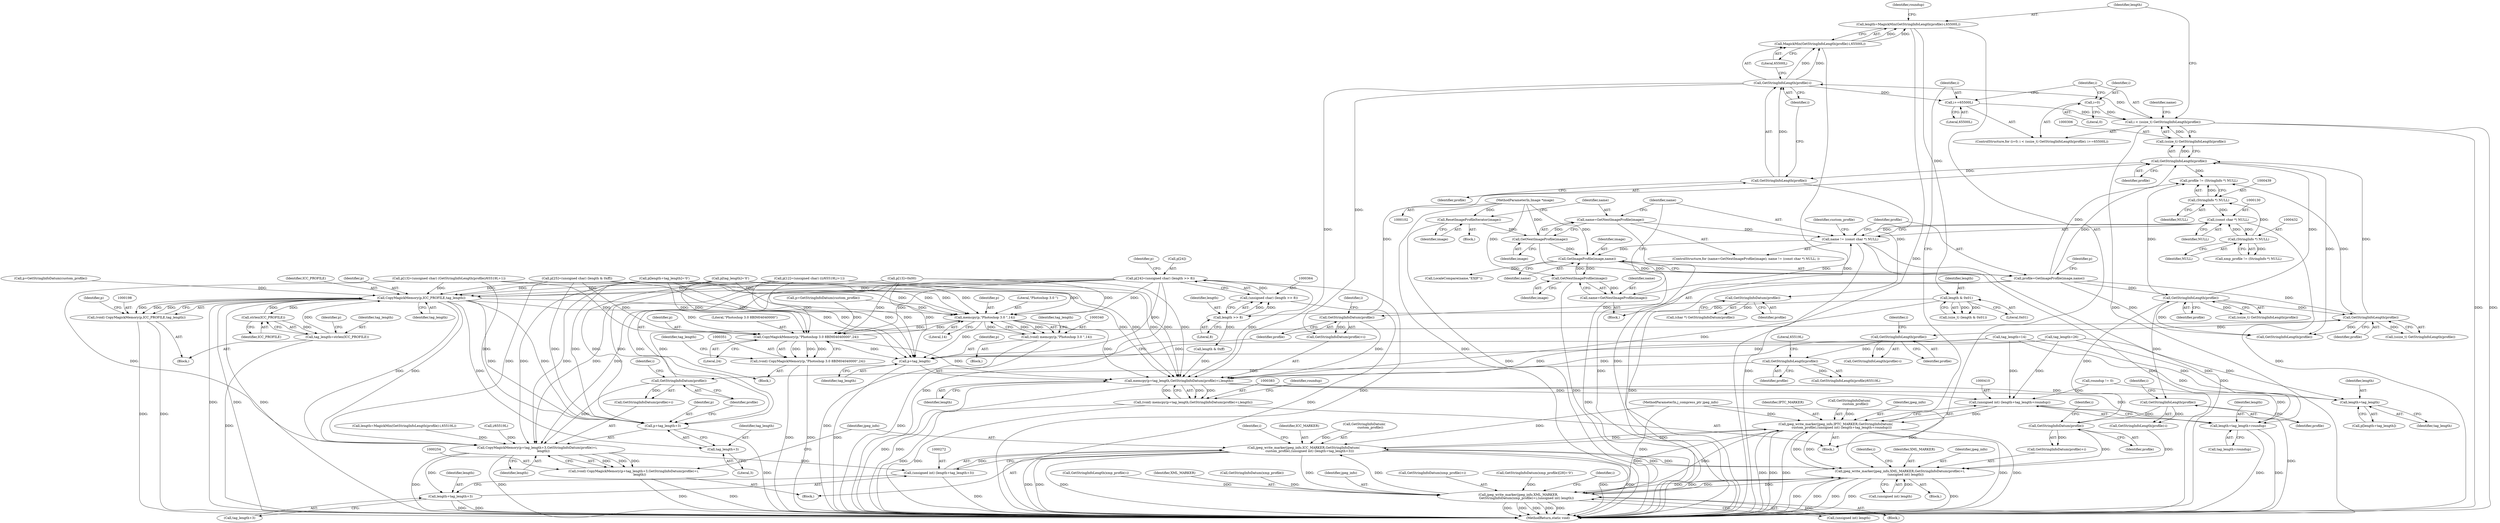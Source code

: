 digraph "1_ImageMagick_9e187b73a8a1290bb0e1a1c878f8be1917aa8742@array" {
"1000359" [label="(Call,p[24]=(unsigned char) (length >> 8))"];
"1000363" [label="(Call,(unsigned char) (length >> 8))"];
"1000365" [label="(Call,length >> 8)"];
"1000325" [label="(Call,length & 0x01)"];
"1000313" [label="(Call,length=MagickMin(GetStringInfoLength(profile)-i,65500L))"];
"1000315" [label="(Call,MagickMin(GetStringInfoLength(profile)-i,65500L))"];
"1000316" [label="(Call,GetStringInfoLength(profile)-i)"];
"1000317" [label="(Call,GetStringInfoLength(profile))"];
"1000307" [label="(Call,GetStringInfoLength(profile))"];
"1000216" [label="(Call,GetStringInfoLength(profile))"];
"1000157" [label="(Call,GetStringInfoLength(profile))"];
"1000175" [label="(Call,GetStringInfoDatum(profile))"];
"1000167" [label="(Call,GetStringInfoLength(profile))"];
"1000134" [label="(Call,profile=GetImageProfile(image,name))"];
"1000136" [label="(Call,GetImageProfile(image,name))"];
"1000125" [label="(Call,GetNextImageProfile(image))"];
"1000120" [label="(Call,ResetImageProfileIterator(image))"];
"1000104" [label="(MethodParameterIn,Image *image)"];
"1000499" [label="(Call,GetNextImageProfile(image))"];
"1000127" [label="(Call,name != (const char *) NULL)"];
"1000497" [label="(Call,name=GetNextImageProfile(image))"];
"1000123" [label="(Call,name=GetNextImageProfile(image))"];
"1000129" [label="(Call,(const char *) NULL)"];
"1000438" [label="(Call,(StringInfo *) NULL)"];
"1000431" [label="(Call,(StringInfo *) NULL)"];
"1000262" [label="(Call,GetStringInfoDatum(profile))"];
"1000249" [label="(Call,GetStringInfoLength(profile))"];
"1000226" [label="(Call,GetStringInfoLength(profile))"];
"1000389" [label="(Call,GetStringInfoDatum(profile))"];
"1000333" [label="(Call,GetStringInfoDatum(profile))"];
"1000303" [label="(Call,i < (ssize_t) GetStringInfoLength(profile))"];
"1000309" [label="(Call,i+=65500L)"];
"1000300" [label="(Call,i=0)"];
"1000305" [label="(Call,(ssize_t) GetStringInfoLength(profile))"];
"1000199" [label="(Call,CopyMagickMemory(p,ICC_PROFILE,tag_length))"];
"1000191" [label="(Call,strlen(ICC_PROFILE))"];
"1000189" [label="(Call,tag_length=strlen(ICC_PROFILE))"];
"1000197" [label="(Call,(void) CopyMagickMemory(p,ICC_PROFILE,tag_length))"];
"1000255" [label="(Call,CopyMagickMemory(p+tag_length+3,GetStringInfoDatum(profile)+i,\n            length))"];
"1000253" [label="(Call,(void) CopyMagickMemory(p+tag_length+3,GetStringInfoDatum(profile)+i,\n            length))"];
"1000271" [label="(Call,(unsigned int) (length+tag_length+3))"];
"1000266" [label="(Call,jpeg_write_marker(jpeg_info,ICC_MARKER,GetStringInfoDatum(\n            custom_profile),(unsigned int) (length+tag_length+3)))"];
"1000171" [label="(Call,jpeg_write_marker(jpeg_info,XML_MARKER,GetStringInfoDatum(profile)+i,\n           (unsigned int) length))"];
"1000404" [label="(Call,jpeg_write_marker(jpeg_info,IPTC_MARKER,GetStringInfoDatum(\n            custom_profile),(unsigned int) (length+tag_length+roundup)))"];
"1000472" [label="(Call,jpeg_write_marker(jpeg_info,XML_MARKER,\n                GetStringInfoDatum(xmp_profile)+i,(unsigned int) length))"];
"1000273" [label="(Call,length+tag_length+3)"];
"1000256" [label="(Call,p+tag_length+3)"];
"1000258" [label="(Call,tag_length+3)"];
"1000341" [label="(Call,memcpy(p,\"Photoshop 3.0 \",14))"];
"1000339" [label="(Call,(void) memcpy(p,\"Photoshop 3.0 \",14))"];
"1000352" [label="(Call,CopyMagickMemory(p,\"Photoshop 3.0 8BIM\04\04\0\0\0\0\",24))"];
"1000350" [label="(Call,(void) CopyMagickMemory(p,\"Photoshop 3.0 8BIM\04\04\0\0\0\0\",24))"];
"1000384" [label="(Call,memcpy(p+tag_length,GetStringInfoDatum(profile)+i,length))"];
"1000382" [label="(Call,(void) memcpy(p+tag_length,GetStringInfoDatum(profile)+i,length))"];
"1000400" [label="(Call,length+tag_length)"];
"1000409" [label="(Call,(unsigned int) (length+tag_length+roundup))"];
"1000411" [label="(Call,length+tag_length+roundup)"];
"1000385" [label="(Call,p+tag_length)"];
"1000177" [label="(Identifier,i)"];
"1000241" [label="(Call,p[13]=(unsigned char) (GetStringInfoLength(profile)/65519L+1))"];
"1000498" [label="(Identifier,name)"];
"1000269" [label="(Call,GetStringInfoDatum(\n            custom_profile))"];
"1000355" [label="(Literal,24)"];
"1000200" [label="(Identifier,p)"];
"1000222" [label="(Call,length=MagickMin(GetStringInfoLength(profile)-i,65519L))"];
"1000500" [label="(Identifier,image)"];
"1000314" [label="(Identifier,length)"];
"1000322" [label="(Identifier,roundup)"];
"1000256" [label="(Call,p+tag_length+3)"];
"1000266" [label="(Call,jpeg_write_marker(jpeg_info,ICC_MARKER,GetStringInfoDatum(\n            custom_profile),(unsigned int) (length+tag_length+3)))"];
"1000495" [label="(Call,GetStringInfoLength(profile))"];
"1000249" [label="(Call,GetStringInfoLength(profile))"];
"1000262" [label="(Call,GetStringInfoDatum(profile))"];
"1000225" [label="(Call,GetStringInfoLength(profile)-i)"];
"1000344" [label="(Literal,14)"];
"1000404" [label="(Call,jpeg_write_marker(jpeg_info,IPTC_MARKER,GetStringInfoDatum(\n            custom_profile),(unsigned int) (length+tag_length+roundup)))"];
"1000433" [label="(Identifier,NULL)"];
"1000331" [label="(Call,(char *) GetStringInfoDatum(profile))"];
"1000171" [label="(Call,jpeg_write_marker(jpeg_info,XML_MARKER,GetStringInfoDatum(profile)+i,\n           (unsigned int) length))"];
"1000499" [label="(Call,GetNextImageProfile(image))"];
"1000463" [label="(Block,)"];
"1000178" [label="(Call,(unsigned int) length)"];
"1000413" [label="(Call,tag_length+roundup)"];
"1000199" [label="(Call,CopyMagickMemory(p,ICC_PROFILE,tag_length))"];
"1000137" [label="(Identifier,image)"];
"1000129" [label="(Call,(const char *) NULL)"];
"1000123" [label="(Call,name=GetNextImageProfile(image))"];
"1000370" [label="(Identifier,p)"];
"1000305" [label="(Call,(ssize_t) GetStringInfoLength(profile))"];
"1000157" [label="(Call,GetStringInfoLength(profile))"];
"1000134" [label="(Call,profile=GetImageProfile(image,name))"];
"1000228" [label="(Identifier,i)"];
"1000472" [label="(Call,jpeg_write_marker(jpeg_info,XML_MARKER,\n                GetStringInfoDatum(xmp_profile)+i,(unsigned int) length))"];
"1000132" [label="(Block,)"];
"1000309" [label="(Call,i+=65500L)"];
"1000259" [label="(Identifier,tag_length)"];
"1000127" [label="(Call,name != (const char *) NULL)"];
"1000317" [label="(Call,GetStringInfoLength(profile))"];
"1000356" [label="(Call,tag_length=26)"];
"1000333" [label="(Call,GetStringInfoDatum(profile))"];
"1000120" [label="(Call,ResetImageProfileIterator(image))"];
"1000124" [label="(Identifier,name)"];
"1000319" [label="(Identifier,i)"];
"1000257" [label="(Identifier,p)"];
"1000271" [label="(Call,(unsigned int) (length+tag_length+3))"];
"1000316" [label="(Call,GetStringInfoLength(profile)-i)"];
"1000311" [label="(Literal,65500L)"];
"1000343" [label="(Literal,\"Photoshop 3.0 \")"];
"1000377" [label="(Call,p[13]=0x00)"];
"1000219" [label="(Identifier,i)"];
"1000275" [label="(Call,tag_length+3)"];
"1000394" [label="(Call,roundup != 0)"];
"1000176" [label="(Identifier,profile)"];
"1000323" [label="(Call,(size_t) (length & 0x01))"];
"1000230" [label="(Call,p[12]=(unsigned char) ((i/65519L)+1))"];
"1000505" [label="(MethodReturn,static void)"];
"1000310" [label="(Identifier,i)"];
"1000227" [label="(Identifier,profile)"];
"1000474" [label="(Identifier,XML_MARKER)"];
"1000125" [label="(Call,GetNextImageProfile(image))"];
"1000303" [label="(Call,i < (ssize_t) GetStringInfoLength(profile))"];
"1000173" [label="(Identifier,XML_MARKER)"];
"1000325" [label="(Call,length & 0x01)"];
"1000128" [label="(Identifier,name)"];
"1000398" [label="(Call,p[length+tag_length])"];
"1000205" [label="(Identifier,p)"];
"1000407" [label="(Call,GetStringInfoDatum(\n            custom_profile))"];
"1000419" [label="(Identifier,name)"];
"1000313" [label="(Call,length=MagickMin(GetStringInfoLength(profile)-i,65500L))"];
"1000479" [label="(Call,(unsigned int) length)"];
"1000203" [label="(Call,p[tag_length]='\0')"];
"1000352" [label="(Call,CopyMagickMemory(p,\"Photoshop 3.0 8BIM\04\04\0\0\0\0\",24))"];
"1000226" [label="(Call,GetStringInfoLength(profile))"];
"1000131" [label="(Identifier,NULL)"];
"1000476" [label="(Call,GetStringInfoDatum(xmp_profile))"];
"1000429" [label="(Call,xmp_profile != (StringInfo *) NULL)"];
"1000264" [label="(Identifier,i)"];
"1000190" [label="(Identifier,tag_length)"];
"1000440" [label="(Identifier,NULL)"];
"1000334" [label="(Identifier,profile)"];
"1000261" [label="(Call,GetStringInfoDatum(profile)+i)"];
"1000138" [label="(Identifier,name)"];
"1000406" [label="(Identifier,IPTC_MARKER)"];
"1000473" [label="(Identifier,jpeg_info)"];
"1000162" [label="(Block,)"];
"1000304" [label="(Identifier,i)"];
"1000202" [label="(Identifier,tag_length)"];
"1000302" [label="(Literal,0)"];
"1000438" [label="(Call,(StringInfo *) NULL)"];
"1000308" [label="(Identifier,profile)"];
"1000216" [label="(Call,GetStringInfoLength(profile))"];
"1000475" [label="(Call,GetStringInfoDatum(xmp_profile)+i)"];
"1000367" [label="(Literal,8)"];
"1000175" [label="(Call,GetStringInfoDatum(profile))"];
"1000250" [label="(Identifier,profile)"];
"1000172" [label="(Identifier,jpeg_info)"];
"1000268" [label="(Identifier,ICC_MARKER)"];
"1000191" [label="(Call,strlen(ICC_PROFILE))"];
"1000389" [label="(Call,GetStringInfoDatum(profile))"];
"1000140" [label="(Identifier,p)"];
"1000301" [label="(Identifier,i)"];
"1000260" [label="(Literal,3)"];
"1000397" [label="(Call,p[length+tag_length]='\0')"];
"1000273" [label="(Call,length+tag_length+3)"];
"1000392" [label="(Identifier,length)"];
"1000345" [label="(Call,tag_length=14)"];
"1000122" [label="(ControlStructure,for (name=GetNextImageProfile(image); name != (const char *) NULL; ))"];
"1000139" [label="(Call,p=GetStringInfoDatum(custom_profile))"];
"1000395" [label="(Identifier,roundup)"];
"1000174" [label="(Call,GetStringInfoDatum(profile)+i)"];
"1000251" [label="(Literal,65519L)"];
"1000307" [label="(Call,GetStringInfoLength(profile))"];
"1000318" [label="(Identifier,profile)"];
"1000126" [label="(Identifier,image)"];
"1000192" [label="(Identifier,ICC_PROFILE)"];
"1000363" [label="(Call,(unsigned char) (length >> 8))"];
"1000444" [label="(Call,GetStringInfoDatum(xmp_profile)[28]='\0')"];
"1000385" [label="(Call,p+tag_length)"];
"1000158" [label="(Identifier,profile)"];
"1000103" [label="(MethodParameterIn,j_compress_ptr jpeg_info)"];
"1000315" [label="(Call,MagickMin(GetStringInfoLength(profile)-i,65500L))"];
"1000193" [label="(Call,p=GetStringInfoDatum(custom_profile))"];
"1000400" [label="(Call,length+tag_length)"];
"1000366" [label="(Identifier,length)"];
"1000411" [label="(Call,length+tag_length+roundup)"];
"1000326" [label="(Identifier,length)"];
"1000267" [label="(Identifier,jpeg_info)"];
"1000368" [label="(Call,p[25]=(unsigned char) (length & 0xff))"];
"1000339" [label="(Call,(void) memcpy(p,\"Photoshop 3.0 \",14))"];
"1000391" [label="(Identifier,i)"];
"1000167" [label="(Call,GetStringInfoLength(profile))"];
"1000121" [label="(Identifier,image)"];
"1000217" [label="(Identifier,profile)"];
"1000412" [label="(Identifier,length)"];
"1000360" [label="(Call,p[24])"];
"1000265" [label="(Identifier,length)"];
"1000155" [label="(Call,(ssize_t) GetStringInfoLength(profile))"];
"1000341" [label="(Call,memcpy(p,\"Photoshop 3.0 \",14))"];
"1000384" [label="(Call,memcpy(p+tag_length,GetStringInfoDatum(profile)+i,length))"];
"1000431" [label="(Call,(StringInfo *) NULL)"];
"1000497" [label="(Call,name=GetNextImageProfile(image))"];
"1000135" [label="(Identifier,profile)"];
"1000201" [label="(Identifier,ICC_PROFILE)"];
"1000350" [label="(Call,(void) CopyMagickMemory(p,\"Photoshop 3.0 8BIM\04\04\0\0\0\0\",24))"];
"1000382" [label="(Call,(void) memcpy(p+tag_length,GetStringInfoDatum(profile)+i,length))"];
"1000189" [label="(Call,tag_length=strlen(ICC_PROFILE))"];
"1000168" [label="(Identifier,profile)"];
"1000390" [label="(Identifier,profile)"];
"1000258" [label="(Call,tag_length+3)"];
"1000349" [label="(Block,)"];
"1000300" [label="(Call,i=0)"];
"1000346" [label="(Identifier,tag_length)"];
"1000197" [label="(Call,(void) CopyMagickMemory(p,ICC_PROFILE,tag_length))"];
"1000401" [label="(Identifier,length)"];
"1000357" [label="(Identifier,tag_length)"];
"1000299" [label="(ControlStructure,for (i=0; i < (ssize_t) GetStringInfoLength(profile); i+=65500L))"];
"1000237" [label="(Call,i/65519L)"];
"1000436" [label="(Call,profile != (StringInfo *) NULL)"];
"1000169" [label="(Identifier,i)"];
"1000263" [label="(Identifier,profile)"];
"1000388" [label="(Call,GetStringInfoDatum(profile)+i)"];
"1000194" [label="(Identifier,p)"];
"1000274" [label="(Identifier,length)"];
"1000214" [label="(Call,(ssize_t) GetStringInfoLength(profile))"];
"1000166" [label="(Call,GetStringInfoLength(profile)-i)"];
"1000327" [label="(Literal,0x01)"];
"1000160" [label="(Identifier,i)"];
"1000187" [label="(Block,)"];
"1000387" [label="(Identifier,tag_length)"];
"1000248" [label="(Call,GetStringInfoLength(profile)/65519L)"];
"1000365" [label="(Call,length >> 8)"];
"1000386" [label="(Identifier,p)"];
"1000502" [label="(Identifier,custom_profile)"];
"1000461" [label="(Identifier,i)"];
"1000221" [label="(Block,)"];
"1000354" [label="(Literal,\"Photoshop 3.0 8BIM\04\04\0\0\0\0\")"];
"1000338" [label="(Block,)"];
"1000342" [label="(Identifier,p)"];
"1000136" [label="(Call,GetImageProfile(image,name))"];
"1000253" [label="(Call,(void) CopyMagickMemory(p+tag_length+3,GetStringInfoDatum(profile)+i,\n            length))"];
"1000374" [label="(Call,length & 0xff)"];
"1000312" [label="(Block,)"];
"1000467" [label="(Call,GetStringInfoLength(xmp_profile)-i)"];
"1000402" [label="(Identifier,tag_length)"];
"1000105" [label="(Block,)"];
"1000359" [label="(Call,p[24]=(unsigned char) (length >> 8))"];
"1000104" [label="(MethodParameterIn,Image *image)"];
"1000353" [label="(Identifier,p)"];
"1000409" [label="(Call,(unsigned int) (length+tag_length+roundup))"];
"1000405" [label="(Identifier,jpeg_info)"];
"1000320" [label="(Literal,65500L)"];
"1000255" [label="(Call,CopyMagickMemory(p+tag_length+3,GetStringInfoDatum(profile)+i,\n            length))"];
"1000145" [label="(Call,LocaleCompare(name,\"EXIF\"))"];
"1000359" -> "1000349"  [label="AST: "];
"1000359" -> "1000363"  [label="CFG: "];
"1000360" -> "1000359"  [label="AST: "];
"1000363" -> "1000359"  [label="AST: "];
"1000370" -> "1000359"  [label="CFG: "];
"1000359" -> "1000505"  [label="DDG: "];
"1000359" -> "1000505"  [label="DDG: "];
"1000359" -> "1000199"  [label="DDG: "];
"1000359" -> "1000255"  [label="DDG: "];
"1000359" -> "1000256"  [label="DDG: "];
"1000359" -> "1000341"  [label="DDG: "];
"1000359" -> "1000352"  [label="DDG: "];
"1000363" -> "1000359"  [label="DDG: "];
"1000359" -> "1000384"  [label="DDG: "];
"1000359" -> "1000385"  [label="DDG: "];
"1000363" -> "1000365"  [label="CFG: "];
"1000364" -> "1000363"  [label="AST: "];
"1000365" -> "1000363"  [label="AST: "];
"1000363" -> "1000505"  [label="DDG: "];
"1000365" -> "1000363"  [label="DDG: "];
"1000365" -> "1000363"  [label="DDG: "];
"1000365" -> "1000367"  [label="CFG: "];
"1000366" -> "1000365"  [label="AST: "];
"1000367" -> "1000365"  [label="AST: "];
"1000325" -> "1000365"  [label="DDG: "];
"1000365" -> "1000374"  [label="DDG: "];
"1000325" -> "1000323"  [label="AST: "];
"1000325" -> "1000327"  [label="CFG: "];
"1000326" -> "1000325"  [label="AST: "];
"1000327" -> "1000325"  [label="AST: "];
"1000323" -> "1000325"  [label="CFG: "];
"1000325" -> "1000323"  [label="DDG: "];
"1000325" -> "1000323"  [label="DDG: "];
"1000313" -> "1000325"  [label="DDG: "];
"1000325" -> "1000384"  [label="DDG: "];
"1000313" -> "1000312"  [label="AST: "];
"1000313" -> "1000315"  [label="CFG: "];
"1000314" -> "1000313"  [label="AST: "];
"1000315" -> "1000313"  [label="AST: "];
"1000322" -> "1000313"  [label="CFG: "];
"1000313" -> "1000505"  [label="DDG: "];
"1000315" -> "1000313"  [label="DDG: "];
"1000315" -> "1000313"  [label="DDG: "];
"1000315" -> "1000320"  [label="CFG: "];
"1000316" -> "1000315"  [label="AST: "];
"1000320" -> "1000315"  [label="AST: "];
"1000315" -> "1000505"  [label="DDG: "];
"1000316" -> "1000315"  [label="DDG: "];
"1000316" -> "1000315"  [label="DDG: "];
"1000316" -> "1000319"  [label="CFG: "];
"1000317" -> "1000316"  [label="AST: "];
"1000319" -> "1000316"  [label="AST: "];
"1000320" -> "1000316"  [label="CFG: "];
"1000316" -> "1000309"  [label="DDG: "];
"1000317" -> "1000316"  [label="DDG: "];
"1000303" -> "1000316"  [label="DDG: "];
"1000316" -> "1000384"  [label="DDG: "];
"1000316" -> "1000388"  [label="DDG: "];
"1000317" -> "1000318"  [label="CFG: "];
"1000318" -> "1000317"  [label="AST: "];
"1000319" -> "1000317"  [label="CFG: "];
"1000307" -> "1000317"  [label="DDG: "];
"1000317" -> "1000333"  [label="DDG: "];
"1000307" -> "1000305"  [label="AST: "];
"1000307" -> "1000308"  [label="CFG: "];
"1000308" -> "1000307"  [label="AST: "];
"1000305" -> "1000307"  [label="CFG: "];
"1000307" -> "1000305"  [label="DDG: "];
"1000216" -> "1000307"  [label="DDG: "];
"1000157" -> "1000307"  [label="DDG: "];
"1000389" -> "1000307"  [label="DDG: "];
"1000134" -> "1000307"  [label="DDG: "];
"1000307" -> "1000436"  [label="DDG: "];
"1000307" -> "1000495"  [label="DDG: "];
"1000216" -> "1000214"  [label="AST: "];
"1000216" -> "1000217"  [label="CFG: "];
"1000217" -> "1000216"  [label="AST: "];
"1000214" -> "1000216"  [label="CFG: "];
"1000216" -> "1000214"  [label="DDG: "];
"1000157" -> "1000216"  [label="DDG: "];
"1000262" -> "1000216"  [label="DDG: "];
"1000134" -> "1000216"  [label="DDG: "];
"1000216" -> "1000226"  [label="DDG: "];
"1000216" -> "1000436"  [label="DDG: "];
"1000216" -> "1000495"  [label="DDG: "];
"1000157" -> "1000155"  [label="AST: "];
"1000157" -> "1000158"  [label="CFG: "];
"1000158" -> "1000157"  [label="AST: "];
"1000155" -> "1000157"  [label="CFG: "];
"1000157" -> "1000155"  [label="DDG: "];
"1000175" -> "1000157"  [label="DDG: "];
"1000134" -> "1000157"  [label="DDG: "];
"1000157" -> "1000167"  [label="DDG: "];
"1000157" -> "1000436"  [label="DDG: "];
"1000157" -> "1000495"  [label="DDG: "];
"1000175" -> "1000174"  [label="AST: "];
"1000175" -> "1000176"  [label="CFG: "];
"1000176" -> "1000175"  [label="AST: "];
"1000177" -> "1000175"  [label="CFG: "];
"1000175" -> "1000171"  [label="DDG: "];
"1000175" -> "1000174"  [label="DDG: "];
"1000167" -> "1000175"  [label="DDG: "];
"1000167" -> "1000166"  [label="AST: "];
"1000167" -> "1000168"  [label="CFG: "];
"1000168" -> "1000167"  [label="AST: "];
"1000169" -> "1000167"  [label="CFG: "];
"1000167" -> "1000166"  [label="DDG: "];
"1000134" -> "1000132"  [label="AST: "];
"1000134" -> "1000136"  [label="CFG: "];
"1000135" -> "1000134"  [label="AST: "];
"1000136" -> "1000134"  [label="AST: "];
"1000140" -> "1000134"  [label="CFG: "];
"1000134" -> "1000505"  [label="DDG: "];
"1000136" -> "1000134"  [label="DDG: "];
"1000136" -> "1000134"  [label="DDG: "];
"1000134" -> "1000436"  [label="DDG: "];
"1000134" -> "1000495"  [label="DDG: "];
"1000136" -> "1000138"  [label="CFG: "];
"1000137" -> "1000136"  [label="AST: "];
"1000138" -> "1000136"  [label="AST: "];
"1000125" -> "1000136"  [label="DDG: "];
"1000499" -> "1000136"  [label="DDG: "];
"1000104" -> "1000136"  [label="DDG: "];
"1000127" -> "1000136"  [label="DDG: "];
"1000136" -> "1000145"  [label="DDG: "];
"1000136" -> "1000499"  [label="DDG: "];
"1000125" -> "1000123"  [label="AST: "];
"1000125" -> "1000126"  [label="CFG: "];
"1000126" -> "1000125"  [label="AST: "];
"1000123" -> "1000125"  [label="CFG: "];
"1000125" -> "1000505"  [label="DDG: "];
"1000125" -> "1000123"  [label="DDG: "];
"1000120" -> "1000125"  [label="DDG: "];
"1000104" -> "1000125"  [label="DDG: "];
"1000120" -> "1000105"  [label="AST: "];
"1000120" -> "1000121"  [label="CFG: "];
"1000121" -> "1000120"  [label="AST: "];
"1000124" -> "1000120"  [label="CFG: "];
"1000120" -> "1000505"  [label="DDG: "];
"1000104" -> "1000120"  [label="DDG: "];
"1000104" -> "1000102"  [label="AST: "];
"1000104" -> "1000505"  [label="DDG: "];
"1000104" -> "1000499"  [label="DDG: "];
"1000499" -> "1000497"  [label="AST: "];
"1000499" -> "1000500"  [label="CFG: "];
"1000500" -> "1000499"  [label="AST: "];
"1000497" -> "1000499"  [label="CFG: "];
"1000499" -> "1000505"  [label="DDG: "];
"1000499" -> "1000497"  [label="DDG: "];
"1000127" -> "1000122"  [label="AST: "];
"1000127" -> "1000129"  [label="CFG: "];
"1000128" -> "1000127"  [label="AST: "];
"1000129" -> "1000127"  [label="AST: "];
"1000135" -> "1000127"  [label="CFG: "];
"1000502" -> "1000127"  [label="CFG: "];
"1000127" -> "1000505"  [label="DDG: "];
"1000127" -> "1000505"  [label="DDG: "];
"1000127" -> "1000505"  [label="DDG: "];
"1000497" -> "1000127"  [label="DDG: "];
"1000123" -> "1000127"  [label="DDG: "];
"1000129" -> "1000127"  [label="DDG: "];
"1000497" -> "1000132"  [label="AST: "];
"1000498" -> "1000497"  [label="AST: "];
"1000128" -> "1000497"  [label="CFG: "];
"1000497" -> "1000505"  [label="DDG: "];
"1000123" -> "1000122"  [label="AST: "];
"1000124" -> "1000123"  [label="AST: "];
"1000128" -> "1000123"  [label="CFG: "];
"1000123" -> "1000505"  [label="DDG: "];
"1000129" -> "1000131"  [label="CFG: "];
"1000130" -> "1000129"  [label="AST: "];
"1000131" -> "1000129"  [label="AST: "];
"1000129" -> "1000505"  [label="DDG: "];
"1000438" -> "1000129"  [label="DDG: "];
"1000431" -> "1000129"  [label="DDG: "];
"1000129" -> "1000431"  [label="DDG: "];
"1000438" -> "1000436"  [label="AST: "];
"1000438" -> "1000440"  [label="CFG: "];
"1000439" -> "1000438"  [label="AST: "];
"1000440" -> "1000438"  [label="AST: "];
"1000436" -> "1000438"  [label="CFG: "];
"1000438" -> "1000436"  [label="DDG: "];
"1000431" -> "1000438"  [label="DDG: "];
"1000431" -> "1000429"  [label="AST: "];
"1000431" -> "1000433"  [label="CFG: "];
"1000432" -> "1000431"  [label="AST: "];
"1000433" -> "1000431"  [label="AST: "];
"1000429" -> "1000431"  [label="CFG: "];
"1000431" -> "1000429"  [label="DDG: "];
"1000262" -> "1000261"  [label="AST: "];
"1000262" -> "1000263"  [label="CFG: "];
"1000263" -> "1000262"  [label="AST: "];
"1000264" -> "1000262"  [label="CFG: "];
"1000262" -> "1000255"  [label="DDG: "];
"1000262" -> "1000261"  [label="DDG: "];
"1000249" -> "1000262"  [label="DDG: "];
"1000249" -> "1000248"  [label="AST: "];
"1000249" -> "1000250"  [label="CFG: "];
"1000250" -> "1000249"  [label="AST: "];
"1000251" -> "1000249"  [label="CFG: "];
"1000249" -> "1000248"  [label="DDG: "];
"1000226" -> "1000249"  [label="DDG: "];
"1000226" -> "1000225"  [label="AST: "];
"1000226" -> "1000227"  [label="CFG: "];
"1000227" -> "1000226"  [label="AST: "];
"1000228" -> "1000226"  [label="CFG: "];
"1000226" -> "1000225"  [label="DDG: "];
"1000389" -> "1000388"  [label="AST: "];
"1000389" -> "1000390"  [label="CFG: "];
"1000390" -> "1000389"  [label="AST: "];
"1000391" -> "1000389"  [label="CFG: "];
"1000389" -> "1000384"  [label="DDG: "];
"1000389" -> "1000388"  [label="DDG: "];
"1000333" -> "1000389"  [label="DDG: "];
"1000333" -> "1000331"  [label="AST: "];
"1000333" -> "1000334"  [label="CFG: "];
"1000334" -> "1000333"  [label="AST: "];
"1000331" -> "1000333"  [label="CFG: "];
"1000333" -> "1000331"  [label="DDG: "];
"1000303" -> "1000299"  [label="AST: "];
"1000303" -> "1000305"  [label="CFG: "];
"1000304" -> "1000303"  [label="AST: "];
"1000305" -> "1000303"  [label="AST: "];
"1000314" -> "1000303"  [label="CFG: "];
"1000419" -> "1000303"  [label="CFG: "];
"1000303" -> "1000505"  [label="DDG: "];
"1000303" -> "1000505"  [label="DDG: "];
"1000303" -> "1000505"  [label="DDG: "];
"1000309" -> "1000303"  [label="DDG: "];
"1000300" -> "1000303"  [label="DDG: "];
"1000305" -> "1000303"  [label="DDG: "];
"1000309" -> "1000299"  [label="AST: "];
"1000309" -> "1000311"  [label="CFG: "];
"1000310" -> "1000309"  [label="AST: "];
"1000311" -> "1000309"  [label="AST: "];
"1000304" -> "1000309"  [label="CFG: "];
"1000300" -> "1000299"  [label="AST: "];
"1000300" -> "1000302"  [label="CFG: "];
"1000301" -> "1000300"  [label="AST: "];
"1000302" -> "1000300"  [label="AST: "];
"1000304" -> "1000300"  [label="CFG: "];
"1000306" -> "1000305"  [label="AST: "];
"1000199" -> "1000197"  [label="AST: "];
"1000199" -> "1000202"  [label="CFG: "];
"1000200" -> "1000199"  [label="AST: "];
"1000201" -> "1000199"  [label="AST: "];
"1000202" -> "1000199"  [label="AST: "];
"1000197" -> "1000199"  [label="CFG: "];
"1000199" -> "1000505"  [label="DDG: "];
"1000199" -> "1000505"  [label="DDG: "];
"1000199" -> "1000505"  [label="DDG: "];
"1000199" -> "1000191"  [label="DDG: "];
"1000199" -> "1000197"  [label="DDG: "];
"1000199" -> "1000197"  [label="DDG: "];
"1000199" -> "1000197"  [label="DDG: "];
"1000368" -> "1000199"  [label="DDG: "];
"1000193" -> "1000199"  [label="DDG: "];
"1000397" -> "1000199"  [label="DDG: "];
"1000230" -> "1000199"  [label="DDG: "];
"1000241" -> "1000199"  [label="DDG: "];
"1000203" -> "1000199"  [label="DDG: "];
"1000377" -> "1000199"  [label="DDG: "];
"1000191" -> "1000199"  [label="DDG: "];
"1000189" -> "1000199"  [label="DDG: "];
"1000199" -> "1000255"  [label="DDG: "];
"1000199" -> "1000255"  [label="DDG: "];
"1000199" -> "1000256"  [label="DDG: "];
"1000199" -> "1000256"  [label="DDG: "];
"1000199" -> "1000258"  [label="DDG: "];
"1000199" -> "1000341"  [label="DDG: "];
"1000199" -> "1000352"  [label="DDG: "];
"1000191" -> "1000189"  [label="AST: "];
"1000191" -> "1000192"  [label="CFG: "];
"1000192" -> "1000191"  [label="AST: "];
"1000189" -> "1000191"  [label="CFG: "];
"1000191" -> "1000189"  [label="DDG: "];
"1000189" -> "1000187"  [label="AST: "];
"1000190" -> "1000189"  [label="AST: "];
"1000194" -> "1000189"  [label="CFG: "];
"1000189" -> "1000505"  [label="DDG: "];
"1000197" -> "1000187"  [label="AST: "];
"1000198" -> "1000197"  [label="AST: "];
"1000205" -> "1000197"  [label="CFG: "];
"1000197" -> "1000505"  [label="DDG: "];
"1000197" -> "1000505"  [label="DDG: "];
"1000255" -> "1000253"  [label="AST: "];
"1000255" -> "1000265"  [label="CFG: "];
"1000256" -> "1000255"  [label="AST: "];
"1000261" -> "1000255"  [label="AST: "];
"1000265" -> "1000255"  [label="AST: "];
"1000253" -> "1000255"  [label="CFG: "];
"1000255" -> "1000505"  [label="DDG: "];
"1000255" -> "1000505"  [label="DDG: "];
"1000255" -> "1000253"  [label="DDG: "];
"1000255" -> "1000253"  [label="DDG: "];
"1000255" -> "1000253"  [label="DDG: "];
"1000368" -> "1000255"  [label="DDG: "];
"1000397" -> "1000255"  [label="DDG: "];
"1000230" -> "1000255"  [label="DDG: "];
"1000241" -> "1000255"  [label="DDG: "];
"1000203" -> "1000255"  [label="DDG: "];
"1000237" -> "1000255"  [label="DDG: "];
"1000222" -> "1000255"  [label="DDG: "];
"1000255" -> "1000271"  [label="DDG: "];
"1000255" -> "1000273"  [label="DDG: "];
"1000253" -> "1000221"  [label="AST: "];
"1000254" -> "1000253"  [label="AST: "];
"1000267" -> "1000253"  [label="CFG: "];
"1000253" -> "1000505"  [label="DDG: "];
"1000253" -> "1000505"  [label="DDG: "];
"1000271" -> "1000266"  [label="AST: "];
"1000271" -> "1000273"  [label="CFG: "];
"1000272" -> "1000271"  [label="AST: "];
"1000273" -> "1000271"  [label="AST: "];
"1000266" -> "1000271"  [label="CFG: "];
"1000271" -> "1000505"  [label="DDG: "];
"1000271" -> "1000266"  [label="DDG: "];
"1000266" -> "1000221"  [label="AST: "];
"1000267" -> "1000266"  [label="AST: "];
"1000268" -> "1000266"  [label="AST: "];
"1000269" -> "1000266"  [label="AST: "];
"1000219" -> "1000266"  [label="CFG: "];
"1000266" -> "1000505"  [label="DDG: "];
"1000266" -> "1000505"  [label="DDG: "];
"1000266" -> "1000505"  [label="DDG: "];
"1000266" -> "1000505"  [label="DDG: "];
"1000266" -> "1000505"  [label="DDG: "];
"1000266" -> "1000171"  [label="DDG: "];
"1000171" -> "1000266"  [label="DDG: "];
"1000404" -> "1000266"  [label="DDG: "];
"1000472" -> "1000266"  [label="DDG: "];
"1000103" -> "1000266"  [label="DDG: "];
"1000269" -> "1000266"  [label="DDG: "];
"1000266" -> "1000404"  [label="DDG: "];
"1000266" -> "1000472"  [label="DDG: "];
"1000171" -> "1000162"  [label="AST: "];
"1000171" -> "1000178"  [label="CFG: "];
"1000172" -> "1000171"  [label="AST: "];
"1000173" -> "1000171"  [label="AST: "];
"1000174" -> "1000171"  [label="AST: "];
"1000178" -> "1000171"  [label="AST: "];
"1000160" -> "1000171"  [label="CFG: "];
"1000171" -> "1000505"  [label="DDG: "];
"1000171" -> "1000505"  [label="DDG: "];
"1000171" -> "1000505"  [label="DDG: "];
"1000171" -> "1000505"  [label="DDG: "];
"1000171" -> "1000505"  [label="DDG: "];
"1000404" -> "1000171"  [label="DDG: "];
"1000472" -> "1000171"  [label="DDG: "];
"1000472" -> "1000171"  [label="DDG: "];
"1000103" -> "1000171"  [label="DDG: "];
"1000166" -> "1000171"  [label="DDG: "];
"1000178" -> "1000171"  [label="DDG: "];
"1000171" -> "1000404"  [label="DDG: "];
"1000171" -> "1000472"  [label="DDG: "];
"1000171" -> "1000472"  [label="DDG: "];
"1000404" -> "1000312"  [label="AST: "];
"1000404" -> "1000409"  [label="CFG: "];
"1000405" -> "1000404"  [label="AST: "];
"1000406" -> "1000404"  [label="AST: "];
"1000407" -> "1000404"  [label="AST: "];
"1000409" -> "1000404"  [label="AST: "];
"1000310" -> "1000404"  [label="CFG: "];
"1000404" -> "1000505"  [label="DDG: "];
"1000404" -> "1000505"  [label="DDG: "];
"1000404" -> "1000505"  [label="DDG: "];
"1000404" -> "1000505"  [label="DDG: "];
"1000404" -> "1000505"  [label="DDG: "];
"1000472" -> "1000404"  [label="DDG: "];
"1000103" -> "1000404"  [label="DDG: "];
"1000407" -> "1000404"  [label="DDG: "];
"1000409" -> "1000404"  [label="DDG: "];
"1000404" -> "1000472"  [label="DDG: "];
"1000472" -> "1000463"  [label="AST: "];
"1000472" -> "1000479"  [label="CFG: "];
"1000473" -> "1000472"  [label="AST: "];
"1000474" -> "1000472"  [label="AST: "];
"1000475" -> "1000472"  [label="AST: "];
"1000479" -> "1000472"  [label="AST: "];
"1000461" -> "1000472"  [label="CFG: "];
"1000472" -> "1000505"  [label="DDG: "];
"1000472" -> "1000505"  [label="DDG: "];
"1000472" -> "1000505"  [label="DDG: "];
"1000472" -> "1000505"  [label="DDG: "];
"1000472" -> "1000505"  [label="DDG: "];
"1000103" -> "1000472"  [label="DDG: "];
"1000444" -> "1000472"  [label="DDG: "];
"1000476" -> "1000472"  [label="DDG: "];
"1000467" -> "1000472"  [label="DDG: "];
"1000479" -> "1000472"  [label="DDG: "];
"1000273" -> "1000275"  [label="CFG: "];
"1000274" -> "1000273"  [label="AST: "];
"1000275" -> "1000273"  [label="AST: "];
"1000273" -> "1000505"  [label="DDG: "];
"1000273" -> "1000505"  [label="DDG: "];
"1000256" -> "1000258"  [label="CFG: "];
"1000257" -> "1000256"  [label="AST: "];
"1000258" -> "1000256"  [label="AST: "];
"1000263" -> "1000256"  [label="CFG: "];
"1000256" -> "1000505"  [label="DDG: "];
"1000368" -> "1000256"  [label="DDG: "];
"1000397" -> "1000256"  [label="DDG: "];
"1000230" -> "1000256"  [label="DDG: "];
"1000241" -> "1000256"  [label="DDG: "];
"1000203" -> "1000256"  [label="DDG: "];
"1000258" -> "1000260"  [label="CFG: "];
"1000259" -> "1000258"  [label="AST: "];
"1000260" -> "1000258"  [label="AST: "];
"1000341" -> "1000339"  [label="AST: "];
"1000341" -> "1000344"  [label="CFG: "];
"1000342" -> "1000341"  [label="AST: "];
"1000343" -> "1000341"  [label="AST: "];
"1000344" -> "1000341"  [label="AST: "];
"1000339" -> "1000341"  [label="CFG: "];
"1000341" -> "1000339"  [label="DDG: "];
"1000341" -> "1000339"  [label="DDG: "];
"1000341" -> "1000339"  [label="DDG: "];
"1000368" -> "1000341"  [label="DDG: "];
"1000397" -> "1000341"  [label="DDG: "];
"1000139" -> "1000341"  [label="DDG: "];
"1000230" -> "1000341"  [label="DDG: "];
"1000241" -> "1000341"  [label="DDG: "];
"1000203" -> "1000341"  [label="DDG: "];
"1000377" -> "1000341"  [label="DDG: "];
"1000352" -> "1000341"  [label="DDG: "];
"1000341" -> "1000352"  [label="DDG: "];
"1000341" -> "1000384"  [label="DDG: "];
"1000341" -> "1000385"  [label="DDG: "];
"1000339" -> "1000338"  [label="AST: "];
"1000340" -> "1000339"  [label="AST: "];
"1000346" -> "1000339"  [label="CFG: "];
"1000339" -> "1000505"  [label="DDG: "];
"1000339" -> "1000505"  [label="DDG: "];
"1000352" -> "1000350"  [label="AST: "];
"1000352" -> "1000355"  [label="CFG: "];
"1000353" -> "1000352"  [label="AST: "];
"1000354" -> "1000352"  [label="AST: "];
"1000355" -> "1000352"  [label="AST: "];
"1000350" -> "1000352"  [label="CFG: "];
"1000352" -> "1000350"  [label="DDG: "];
"1000352" -> "1000350"  [label="DDG: "];
"1000352" -> "1000350"  [label="DDG: "];
"1000368" -> "1000352"  [label="DDG: "];
"1000397" -> "1000352"  [label="DDG: "];
"1000139" -> "1000352"  [label="DDG: "];
"1000230" -> "1000352"  [label="DDG: "];
"1000241" -> "1000352"  [label="DDG: "];
"1000203" -> "1000352"  [label="DDG: "];
"1000377" -> "1000352"  [label="DDG: "];
"1000352" -> "1000384"  [label="DDG: "];
"1000352" -> "1000385"  [label="DDG: "];
"1000350" -> "1000349"  [label="AST: "];
"1000351" -> "1000350"  [label="AST: "];
"1000357" -> "1000350"  [label="CFG: "];
"1000350" -> "1000505"  [label="DDG: "];
"1000350" -> "1000505"  [label="DDG: "];
"1000384" -> "1000382"  [label="AST: "];
"1000384" -> "1000392"  [label="CFG: "];
"1000385" -> "1000384"  [label="AST: "];
"1000388" -> "1000384"  [label="AST: "];
"1000392" -> "1000384"  [label="AST: "];
"1000382" -> "1000384"  [label="CFG: "];
"1000384" -> "1000505"  [label="DDG: "];
"1000384" -> "1000505"  [label="DDG: "];
"1000384" -> "1000382"  [label="DDG: "];
"1000384" -> "1000382"  [label="DDG: "];
"1000384" -> "1000382"  [label="DDG: "];
"1000368" -> "1000384"  [label="DDG: "];
"1000397" -> "1000384"  [label="DDG: "];
"1000203" -> "1000384"  [label="DDG: "];
"1000230" -> "1000384"  [label="DDG: "];
"1000377" -> "1000384"  [label="DDG: "];
"1000356" -> "1000384"  [label="DDG: "];
"1000345" -> "1000384"  [label="DDG: "];
"1000374" -> "1000384"  [label="DDG: "];
"1000384" -> "1000400"  [label="DDG: "];
"1000384" -> "1000409"  [label="DDG: "];
"1000384" -> "1000411"  [label="DDG: "];
"1000382" -> "1000312"  [label="AST: "];
"1000383" -> "1000382"  [label="AST: "];
"1000395" -> "1000382"  [label="CFG: "];
"1000382" -> "1000505"  [label="DDG: "];
"1000382" -> "1000505"  [label="DDG: "];
"1000400" -> "1000398"  [label="AST: "];
"1000400" -> "1000402"  [label="CFG: "];
"1000401" -> "1000400"  [label="AST: "];
"1000402" -> "1000400"  [label="AST: "];
"1000398" -> "1000400"  [label="CFG: "];
"1000356" -> "1000400"  [label="DDG: "];
"1000345" -> "1000400"  [label="DDG: "];
"1000409" -> "1000411"  [label="CFG: "];
"1000410" -> "1000409"  [label="AST: "];
"1000411" -> "1000409"  [label="AST: "];
"1000409" -> "1000505"  [label="DDG: "];
"1000356" -> "1000409"  [label="DDG: "];
"1000345" -> "1000409"  [label="DDG: "];
"1000394" -> "1000409"  [label="DDG: "];
"1000411" -> "1000413"  [label="CFG: "];
"1000412" -> "1000411"  [label="AST: "];
"1000413" -> "1000411"  [label="AST: "];
"1000411" -> "1000505"  [label="DDG: "];
"1000411" -> "1000505"  [label="DDG: "];
"1000356" -> "1000411"  [label="DDG: "];
"1000345" -> "1000411"  [label="DDG: "];
"1000394" -> "1000411"  [label="DDG: "];
"1000385" -> "1000387"  [label="CFG: "];
"1000386" -> "1000385"  [label="AST: "];
"1000387" -> "1000385"  [label="AST: "];
"1000390" -> "1000385"  [label="CFG: "];
"1000385" -> "1000505"  [label="DDG: "];
"1000368" -> "1000385"  [label="DDG: "];
"1000397" -> "1000385"  [label="DDG: "];
"1000203" -> "1000385"  [label="DDG: "];
"1000230" -> "1000385"  [label="DDG: "];
"1000377" -> "1000385"  [label="DDG: "];
"1000356" -> "1000385"  [label="DDG: "];
"1000345" -> "1000385"  [label="DDG: "];
}
